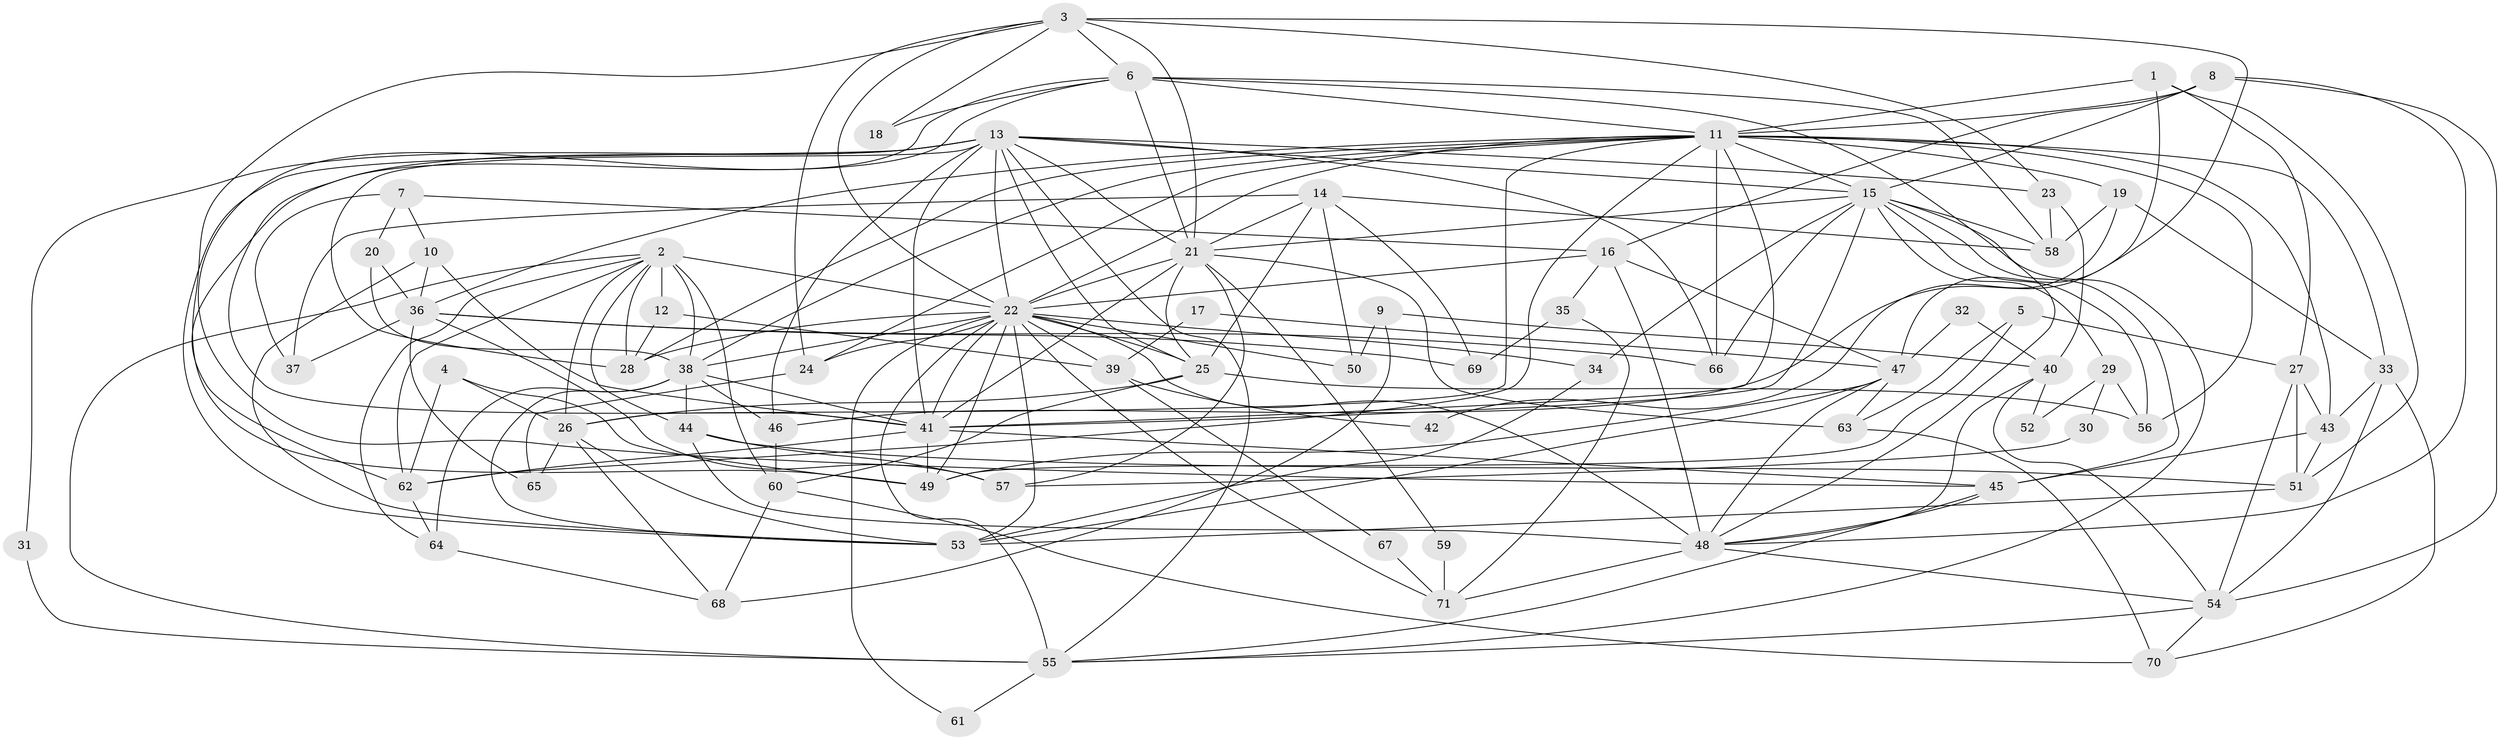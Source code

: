 // original degree distribution, {3: 0.2695035460992908, 6: 0.12056737588652482, 5: 0.18439716312056736, 4: 0.24822695035460993, 2: 0.14184397163120568, 7: 0.014184397163120567, 8: 0.02127659574468085}
// Generated by graph-tools (version 1.1) at 2025/50/03/04/25 22:50:49]
// undirected, 71 vertices, 193 edges
graph export_dot {
  node [color=gray90,style=filled];
  1;
  2;
  3;
  4;
  5;
  6;
  7;
  8;
  9;
  10;
  11;
  12;
  13;
  14;
  15;
  16;
  17;
  18;
  19;
  20;
  21;
  22;
  23;
  24;
  25;
  26;
  27;
  28;
  29;
  30;
  31;
  32;
  33;
  34;
  35;
  36;
  37;
  38;
  39;
  40;
  41;
  42;
  43;
  44;
  45;
  46;
  47;
  48;
  49;
  50;
  51;
  52;
  53;
  54;
  55;
  56;
  57;
  58;
  59;
  60;
  61;
  62;
  63;
  64;
  65;
  66;
  67;
  68;
  69;
  70;
  71;
  1 -- 11 [weight=1.0];
  1 -- 27 [weight=1.0];
  1 -- 47 [weight=1.0];
  1 -- 51 [weight=1.0];
  2 -- 12 [weight=1.0];
  2 -- 22 [weight=1.0];
  2 -- 26 [weight=1.0];
  2 -- 28 [weight=1.0];
  2 -- 38 [weight=1.0];
  2 -- 44 [weight=1.0];
  2 -- 55 [weight=1.0];
  2 -- 60 [weight=1.0];
  2 -- 62 [weight=1.0];
  2 -- 64 [weight=1.0];
  3 -- 6 [weight=1.0];
  3 -- 18 [weight=1.0];
  3 -- 21 [weight=2.0];
  3 -- 22 [weight=1.0];
  3 -- 23 [weight=1.0];
  3 -- 24 [weight=2.0];
  3 -- 46 [weight=1.0];
  3 -- 49 [weight=1.0];
  4 -- 26 [weight=1.0];
  4 -- 49 [weight=1.0];
  4 -- 62 [weight=1.0];
  5 -- 27 [weight=1.0];
  5 -- 49 [weight=1.0];
  5 -- 63 [weight=1.0];
  6 -- 11 [weight=1.0];
  6 -- 18 [weight=1.0];
  6 -- 21 [weight=2.0];
  6 -- 41 [weight=1.0];
  6 -- 45 [weight=1.0];
  6 -- 48 [weight=1.0];
  6 -- 58 [weight=1.0];
  7 -- 10 [weight=1.0];
  7 -- 16 [weight=1.0];
  7 -- 20 [weight=1.0];
  7 -- 37 [weight=1.0];
  8 -- 11 [weight=1.0];
  8 -- 15 [weight=3.0];
  8 -- 16 [weight=1.0];
  8 -- 48 [weight=1.0];
  8 -- 54 [weight=2.0];
  9 -- 40 [weight=1.0];
  9 -- 50 [weight=1.0];
  9 -- 68 [weight=1.0];
  10 -- 36 [weight=1.0];
  10 -- 41 [weight=1.0];
  10 -- 53 [weight=1.0];
  11 -- 15 [weight=1.0];
  11 -- 19 [weight=1.0];
  11 -- 22 [weight=1.0];
  11 -- 24 [weight=1.0];
  11 -- 26 [weight=1.0];
  11 -- 28 [weight=1.0];
  11 -- 33 [weight=1.0];
  11 -- 36 [weight=1.0];
  11 -- 38 [weight=1.0];
  11 -- 41 [weight=1.0];
  11 -- 43 [weight=1.0];
  11 -- 56 [weight=2.0];
  11 -- 62 [weight=1.0];
  11 -- 66 [weight=1.0];
  12 -- 28 [weight=1.0];
  12 -- 39 [weight=1.0];
  13 -- 15 [weight=1.0];
  13 -- 21 [weight=1.0];
  13 -- 22 [weight=1.0];
  13 -- 23 [weight=1.0];
  13 -- 25 [weight=1.0];
  13 -- 28 [weight=1.0];
  13 -- 31 [weight=1.0];
  13 -- 41 [weight=1.0];
  13 -- 46 [weight=1.0];
  13 -- 53 [weight=1.0];
  13 -- 55 [weight=1.0];
  13 -- 62 [weight=1.0];
  13 -- 66 [weight=1.0];
  14 -- 21 [weight=1.0];
  14 -- 25 [weight=1.0];
  14 -- 37 [weight=1.0];
  14 -- 50 [weight=1.0];
  14 -- 58 [weight=1.0];
  14 -- 69 [weight=1.0];
  15 -- 21 [weight=1.0];
  15 -- 29 [weight=1.0];
  15 -- 34 [weight=1.0];
  15 -- 41 [weight=1.0];
  15 -- 45 [weight=1.0];
  15 -- 55 [weight=1.0];
  15 -- 56 [weight=1.0];
  15 -- 58 [weight=1.0];
  15 -- 66 [weight=1.0];
  16 -- 22 [weight=1.0];
  16 -- 35 [weight=1.0];
  16 -- 47 [weight=1.0];
  16 -- 48 [weight=3.0];
  17 -- 39 [weight=1.0];
  17 -- 47 [weight=1.0];
  19 -- 33 [weight=1.0];
  19 -- 42 [weight=1.0];
  19 -- 58 [weight=1.0];
  20 -- 36 [weight=1.0];
  20 -- 38 [weight=1.0];
  21 -- 22 [weight=1.0];
  21 -- 25 [weight=1.0];
  21 -- 41 [weight=1.0];
  21 -- 57 [weight=1.0];
  21 -- 59 [weight=1.0];
  21 -- 63 [weight=1.0];
  22 -- 24 [weight=2.0];
  22 -- 25 [weight=1.0];
  22 -- 28 [weight=1.0];
  22 -- 34 [weight=1.0];
  22 -- 38 [weight=1.0];
  22 -- 39 [weight=1.0];
  22 -- 41 [weight=1.0];
  22 -- 48 [weight=1.0];
  22 -- 49 [weight=1.0];
  22 -- 50 [weight=2.0];
  22 -- 53 [weight=2.0];
  22 -- 55 [weight=1.0];
  22 -- 61 [weight=1.0];
  22 -- 71 [weight=1.0];
  23 -- 40 [weight=1.0];
  23 -- 58 [weight=1.0];
  24 -- 65 [weight=1.0];
  25 -- 26 [weight=1.0];
  25 -- 56 [weight=1.0];
  25 -- 60 [weight=1.0];
  26 -- 53 [weight=1.0];
  26 -- 65 [weight=1.0];
  26 -- 68 [weight=1.0];
  27 -- 43 [weight=1.0];
  27 -- 51 [weight=1.0];
  27 -- 54 [weight=1.0];
  29 -- 30 [weight=1.0];
  29 -- 52 [weight=1.0];
  29 -- 56 [weight=1.0];
  30 -- 57 [weight=1.0];
  31 -- 55 [weight=1.0];
  32 -- 40 [weight=1.0];
  32 -- 47 [weight=1.0];
  33 -- 43 [weight=2.0];
  33 -- 54 [weight=1.0];
  33 -- 70 [weight=1.0];
  34 -- 53 [weight=1.0];
  35 -- 69 [weight=1.0];
  35 -- 71 [weight=1.0];
  36 -- 37 [weight=1.0];
  36 -- 57 [weight=1.0];
  36 -- 65 [weight=1.0];
  36 -- 66 [weight=1.0];
  36 -- 69 [weight=1.0];
  38 -- 41 [weight=1.0];
  38 -- 44 [weight=1.0];
  38 -- 46 [weight=1.0];
  38 -- 53 [weight=1.0];
  38 -- 64 [weight=1.0];
  39 -- 42 [weight=1.0];
  39 -- 67 [weight=1.0];
  40 -- 48 [weight=1.0];
  40 -- 52 [weight=1.0];
  40 -- 54 [weight=1.0];
  41 -- 45 [weight=1.0];
  41 -- 49 [weight=3.0];
  41 -- 62 [weight=1.0];
  43 -- 45 [weight=1.0];
  43 -- 51 [weight=1.0];
  44 -- 48 [weight=1.0];
  44 -- 51 [weight=1.0];
  44 -- 57 [weight=1.0];
  45 -- 48 [weight=1.0];
  45 -- 55 [weight=1.0];
  46 -- 60 [weight=1.0];
  47 -- 48 [weight=1.0];
  47 -- 49 [weight=2.0];
  47 -- 53 [weight=1.0];
  47 -- 63 [weight=1.0];
  48 -- 54 [weight=1.0];
  48 -- 71 [weight=1.0];
  51 -- 53 [weight=1.0];
  54 -- 55 [weight=1.0];
  54 -- 70 [weight=1.0];
  55 -- 61 [weight=1.0];
  59 -- 71 [weight=1.0];
  60 -- 68 [weight=1.0];
  60 -- 70 [weight=1.0];
  62 -- 64 [weight=1.0];
  63 -- 70 [weight=1.0];
  64 -- 68 [weight=1.0];
  67 -- 71 [weight=1.0];
}
